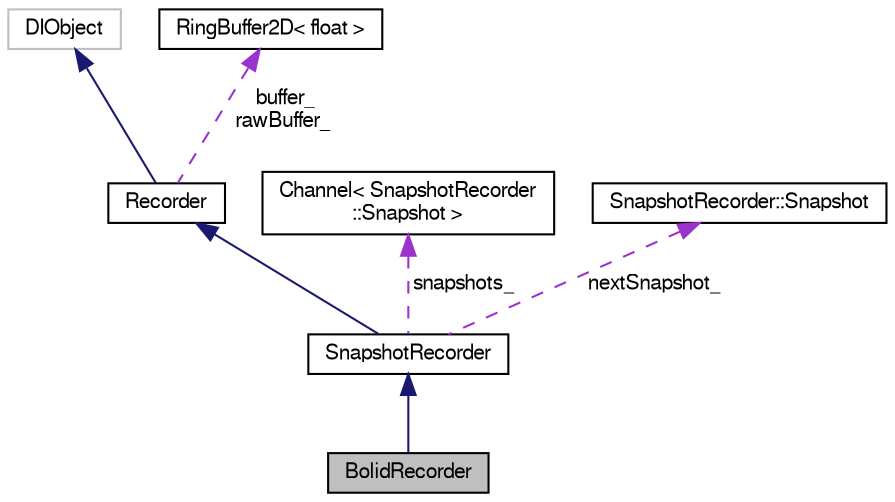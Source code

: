 digraph "BolidRecorder"
{
  edge [fontname="FreeSans",fontsize="10",labelfontname="FreeSans",labelfontsize="10"];
  node [fontname="FreeSans",fontsize="10",shape=record];
  Node1 [label="BolidRecorder",height=0.2,width=0.4,color="black", fillcolor="grey75", style="filled" fontcolor="black"];
  Node2 -> Node1 [dir="back",color="midnightblue",fontsize="10",style="solid",fontname="FreeSans"];
  Node2 [label="SnapshotRecorder",height=0.2,width=0.4,color="black", fillcolor="white", style="filled",URL="$class_snapshot_recorder.html",tooltip="FFT data recorder which makes continuous snapshots of constants length. "];
  Node3 -> Node2 [dir="back",color="midnightblue",fontsize="10",style="solid",fontname="FreeSans"];
  Node3 [label="Recorder",height=0.2,width=0.4,color="black", fillcolor="white", style="filled",URL="$class_recorder.html",tooltip="Base class for FFT data recorders. "];
  Node4 -> Node3 [dir="back",color="midnightblue",fontsize="10",style="solid",fontname="FreeSans"];
  Node4 [label="DIObject",height=0.2,width=0.4,color="grey75", fillcolor="white", style="filled"];
  Node5 -> Node3 [dir="back",color="darkorchid3",fontsize="10",style="dashed",label=" buffer_\nrawBuffer_" ,fontname="FreeSans"];
  Node5 [label="RingBuffer2D\< float \>",height=0.2,width=0.4,color="black", fillcolor="white", style="filled",URL="$class_ring_buffer2_d.html"];
  Node6 -> Node2 [dir="back",color="darkorchid3",fontsize="10",style="dashed",label=" snapshots_" ,fontname="FreeSans"];
  Node6 [label="Channel\< SnapshotRecorder\l::Snapshot \>",height=0.2,width=0.4,color="black", fillcolor="white", style="filled",URL="$class_channel.html"];
  Node7 -> Node2 [dir="back",color="darkorchid3",fontsize="10",style="dashed",label=" nextSnapshot_" ,fontname="FreeSans"];
  Node7 [label="SnapshotRecorder::Snapshot",height=0.2,width=0.4,color="black", fillcolor="white", style="filled",URL="$struct_snapshot_recorder_1_1_snapshot.html",tooltip="Specifies a snapshot within Recorder::buffer_ buffer. "];
}
